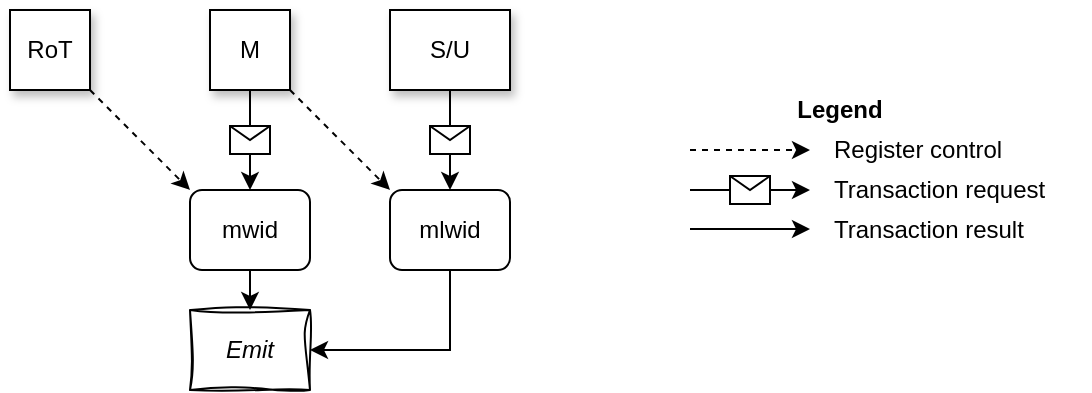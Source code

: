 <mxfile version="26.2.15">
  <diagram id="C5RBs43oDa-KdzZeNtuy" name="Page-1">
    <mxGraphModel dx="2066" dy="1202" grid="1" gridSize="10" guides="1" tooltips="1" connect="1" arrows="1" fold="1" page="1" pageScale="1" pageWidth="827" pageHeight="1169" math="0" shadow="0">
      <root>
        <mxCell id="WIyWlLk6GJQsqaUBKTNV-0" />
        <mxCell id="WIyWlLk6GJQsqaUBKTNV-1" parent="WIyWlLk6GJQsqaUBKTNV-0" />
        <mxCell id="idFu2JnuwtmRtHg6tgHR-1" value="M" style="rounded=0;whiteSpace=wrap;html=1;fontSize=12;glass=0;strokeWidth=1;shadow=1;" parent="WIyWlLk6GJQsqaUBKTNV-1" vertex="1">
          <mxGeometry x="140" y="50" width="40" height="40" as="geometry" />
        </mxCell>
        <mxCell id="idFu2JnuwtmRtHg6tgHR-2" value="S/U" style="rounded=0;whiteSpace=wrap;html=1;fontSize=12;glass=0;strokeWidth=1;shadow=1;" parent="WIyWlLk6GJQsqaUBKTNV-1" vertex="1">
          <mxGeometry x="230" y="50" width="60" height="40" as="geometry" />
        </mxCell>
        <mxCell id="idFu2JnuwtmRtHg6tgHR-4" value="mwid" style="rounded=1;whiteSpace=wrap;html=1;fontSize=12;glass=0;strokeWidth=1;shadow=0;fillColor=#FFFFFF;fillStyle=solid;" parent="WIyWlLk6GJQsqaUBKTNV-1" vertex="1">
          <mxGeometry x="130" y="140" width="60" height="40" as="geometry" />
        </mxCell>
        <mxCell id="idFu2JnuwtmRtHg6tgHR-5" value="mlwid" style="rounded=1;whiteSpace=wrap;html=1;fontSize=12;glass=0;strokeWidth=1;shadow=0;" parent="WIyWlLk6GJQsqaUBKTNV-1" vertex="1">
          <mxGeometry x="230" y="140" width="60" height="40" as="geometry" />
        </mxCell>
        <mxCell id="idFu2JnuwtmRtHg6tgHR-8" value="Emit" style="rounded=0;whiteSpace=wrap;html=1;fontSize=12;glass=0;strokeWidth=1;shadow=0;sketch=1;curveFitting=1;jiggle=2;fontStyle=2" parent="WIyWlLk6GJQsqaUBKTNV-1" vertex="1">
          <mxGeometry x="130" y="200" width="60" height="40" as="geometry" />
        </mxCell>
        <mxCell id="idFu2JnuwtmRtHg6tgHR-24" value="" style="endArrow=classic;html=1;rounded=0;exitX=0.5;exitY=1;exitDx=0;exitDy=0;entryX=0.5;entryY=0;entryDx=0;entryDy=0;" parent="WIyWlLk6GJQsqaUBKTNV-1" source="idFu2JnuwtmRtHg6tgHR-1" target="idFu2JnuwtmRtHg6tgHR-4" edge="1">
          <mxGeometry relative="1" as="geometry">
            <mxPoint x="160" y="90" as="sourcePoint" />
            <mxPoint x="260" y="100" as="targetPoint" />
          </mxGeometry>
        </mxCell>
        <mxCell id="idFu2JnuwtmRtHg6tgHR-25" value="" style="shape=message;html=1;outlineConnect=0;" parent="idFu2JnuwtmRtHg6tgHR-24" vertex="1">
          <mxGeometry width="20" height="14" relative="1" as="geometry">
            <mxPoint x="-10" y="-7" as="offset" />
          </mxGeometry>
        </mxCell>
        <mxCell id="idFu2JnuwtmRtHg6tgHR-26" value="" style="endArrow=classic;html=1;rounded=0;exitX=0.5;exitY=1;exitDx=0;exitDy=0;entryX=0.5;entryY=0;entryDx=0;entryDy=0;" parent="WIyWlLk6GJQsqaUBKTNV-1" source="idFu2JnuwtmRtHg6tgHR-2" target="idFu2JnuwtmRtHg6tgHR-5" edge="1">
          <mxGeometry relative="1" as="geometry">
            <mxPoint x="170" y="90" as="sourcePoint" />
            <mxPoint x="170" y="150" as="targetPoint" />
          </mxGeometry>
        </mxCell>
        <mxCell id="idFu2JnuwtmRtHg6tgHR-27" value="" style="shape=message;html=1;outlineConnect=0;" parent="idFu2JnuwtmRtHg6tgHR-26" vertex="1">
          <mxGeometry width="20" height="14" relative="1" as="geometry">
            <mxPoint x="-10" y="-7" as="offset" />
          </mxGeometry>
        </mxCell>
        <mxCell id="idFu2JnuwtmRtHg6tgHR-32" value="" style="endArrow=classic;html=1;rounded=0;exitX=1;exitY=1;exitDx=0;exitDy=0;entryX=0;entryY=0;entryDx=0;entryDy=0;dashed=1;" parent="WIyWlLk6GJQsqaUBKTNV-1" source="idFu2JnuwtmRtHg6tgHR-1" target="idFu2JnuwtmRtHg6tgHR-5" edge="1">
          <mxGeometry width="50" height="50" relative="1" as="geometry">
            <mxPoint x="330" y="300" as="sourcePoint" />
            <mxPoint x="380" y="250" as="targetPoint" />
          </mxGeometry>
        </mxCell>
        <mxCell id="idFu2JnuwtmRtHg6tgHR-35" value="RoT" style="rounded=0;whiteSpace=wrap;html=1;fontSize=12;glass=0;strokeWidth=1;shadow=1;" parent="WIyWlLk6GJQsqaUBKTNV-1" vertex="1">
          <mxGeometry x="40" y="50" width="40" height="40" as="geometry" />
        </mxCell>
        <mxCell id="idFu2JnuwtmRtHg6tgHR-36" value="" style="endArrow=classic;html=1;rounded=0;exitX=1;exitY=1;exitDx=0;exitDy=0;entryX=0;entryY=0;entryDx=0;entryDy=0;dashed=1;" parent="WIyWlLk6GJQsqaUBKTNV-1" source="idFu2JnuwtmRtHg6tgHR-35" target="idFu2JnuwtmRtHg6tgHR-4" edge="1">
          <mxGeometry width="50" height="50" relative="1" as="geometry">
            <mxPoint x="190" y="90" as="sourcePoint" />
            <mxPoint x="240" y="150" as="targetPoint" />
          </mxGeometry>
        </mxCell>
        <mxCell id="idFu2JnuwtmRtHg6tgHR-38" value="" style="endArrow=classic;html=1;rounded=0;dashed=1;" parent="WIyWlLk6GJQsqaUBKTNV-1" edge="1">
          <mxGeometry width="50" height="50" relative="1" as="geometry">
            <mxPoint x="380" y="120" as="sourcePoint" />
            <mxPoint x="440" y="120" as="targetPoint" />
          </mxGeometry>
        </mxCell>
        <mxCell id="idFu2JnuwtmRtHg6tgHR-39" value="" style="endArrow=classic;html=1;rounded=0;" parent="WIyWlLk6GJQsqaUBKTNV-1" edge="1">
          <mxGeometry relative="1" as="geometry">
            <mxPoint x="380" y="140" as="sourcePoint" />
            <mxPoint x="440" y="140" as="targetPoint" />
          </mxGeometry>
        </mxCell>
        <mxCell id="idFu2JnuwtmRtHg6tgHR-40" value="" style="shape=message;html=1;outlineConnect=0;" parent="idFu2JnuwtmRtHg6tgHR-39" vertex="1">
          <mxGeometry width="20" height="14" relative="1" as="geometry">
            <mxPoint x="-10" y="-7" as="offset" />
          </mxGeometry>
        </mxCell>
        <mxCell id="idFu2JnuwtmRtHg6tgHR-47" value="" style="edgeStyle=orthogonalEdgeStyle;rounded=0;orthogonalLoop=1;jettySize=auto;html=1;" parent="WIyWlLk6GJQsqaUBKTNV-1" edge="1">
          <mxGeometry relative="1" as="geometry">
            <mxPoint x="380" y="159.5" as="sourcePoint" />
            <mxPoint x="440" y="159.5" as="targetPoint" />
          </mxGeometry>
        </mxCell>
        <mxCell id="idFu2JnuwtmRtHg6tgHR-49" value="Register control" style="text;html=1;align=left;verticalAlign=middle;whiteSpace=wrap;rounded=0;" parent="WIyWlLk6GJQsqaUBKTNV-1" vertex="1">
          <mxGeometry x="450" y="110" width="130" height="20" as="geometry" />
        </mxCell>
        <mxCell id="idFu2JnuwtmRtHg6tgHR-50" value="Transaction request" style="text;html=1;align=left;verticalAlign=middle;whiteSpace=wrap;rounded=0;" parent="WIyWlLk6GJQsqaUBKTNV-1" vertex="1">
          <mxGeometry x="450" y="130" width="130" height="20" as="geometry" />
        </mxCell>
        <mxCell id="idFu2JnuwtmRtHg6tgHR-52" value="Transaction result" style="text;html=1;align=left;verticalAlign=middle;whiteSpace=wrap;rounded=0;" parent="WIyWlLk6GJQsqaUBKTNV-1" vertex="1">
          <mxGeometry x="450" y="150" width="130" height="20" as="geometry" />
        </mxCell>
        <mxCell id="idFu2JnuwtmRtHg6tgHR-53" value="Legend" style="text;html=1;align=center;verticalAlign=middle;whiteSpace=wrap;rounded=0;fontStyle=1" parent="WIyWlLk6GJQsqaUBKTNV-1" vertex="1">
          <mxGeometry x="380" y="90" width="150" height="20" as="geometry" />
        </mxCell>
        <mxCell id="PwK8Ud1lTVJ-DON298jv-0" value="" style="edgeStyle=orthogonalEdgeStyle;rounded=0;orthogonalLoop=1;jettySize=auto;html=1;exitX=0.5;exitY=1;exitDx=0;exitDy=0;entryX=0.5;entryY=0;entryDx=0;entryDy=0;" parent="WIyWlLk6GJQsqaUBKTNV-1" source="idFu2JnuwtmRtHg6tgHR-4" target="idFu2JnuwtmRtHg6tgHR-8" edge="1">
          <mxGeometry relative="1" as="geometry">
            <mxPoint x="270" y="410" as="sourcePoint" />
            <mxPoint x="210" y="469" as="targetPoint" />
            <Array as="points" />
          </mxGeometry>
        </mxCell>
        <mxCell id="uerLN2180qmsCkUhvEqC-0" value="" style="edgeStyle=orthogonalEdgeStyle;rounded=0;orthogonalLoop=1;jettySize=auto;html=1;exitX=0.5;exitY=1;exitDx=0;exitDy=0;entryX=1;entryY=0.5;entryDx=0;entryDy=0;" parent="WIyWlLk6GJQsqaUBKTNV-1" source="idFu2JnuwtmRtHg6tgHR-5" target="idFu2JnuwtmRtHg6tgHR-8" edge="1">
          <mxGeometry relative="1" as="geometry">
            <mxPoint x="170" y="190" as="sourcePoint" />
            <mxPoint x="220" y="240" as="targetPoint" />
            <Array as="points" />
          </mxGeometry>
        </mxCell>
      </root>
    </mxGraphModel>
  </diagram>
</mxfile>
